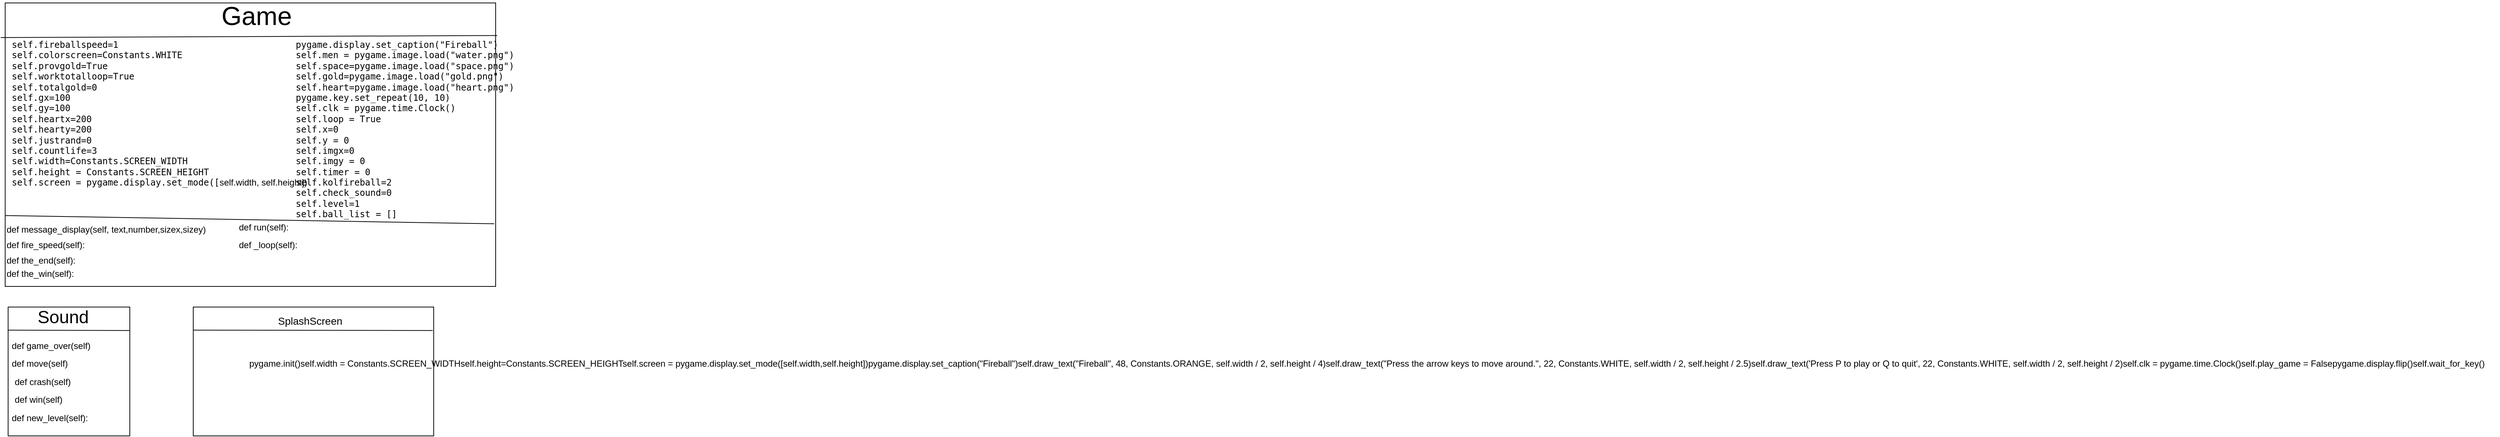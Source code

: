 <mxfile version="10.6.5" type="device"><diagram id="nyii7ti2abFunWxtuxCN" name="Страница 1"><mxGraphModel dx="738" dy="373" grid="1" gridSize="7" guides="1" tooltips="1" connect="1" arrows="1" fold="1" page="1" pageScale="1" pageWidth="827" pageHeight="1169" math="0" shadow="0"><root><mxCell id="0"/><mxCell id="1" parent="0"/><mxCell id="igDP4J0Q-6U6QN1Ql36v-1" value="" style="rounded=0;whiteSpace=wrap;html=1;" parent="1" vertex="1"><mxGeometry x="119" y="7" width="665" height="385" as="geometry"/></mxCell><mxCell id="igDP4J0Q-6U6QN1Ql36v-2" value="" style="endArrow=none;html=1;exitX=1.003;exitY=0.115;exitDx=0;exitDy=0;exitPerimeter=0;entryX=-0.009;entryY=0.122;entryDx=0;entryDy=0;entryPerimeter=0;" parent="1" source="igDP4J0Q-6U6QN1Ql36v-1" target="igDP4J0Q-6U6QN1Ql36v-1" edge="1"><mxGeometry width="50" height="50" relative="1" as="geometry"><mxPoint x="561" y="81" as="sourcePoint"/><mxPoint x="240" y="79" as="targetPoint"/><Array as="points"/></mxGeometry></mxCell><mxCell id="igDP4J0Q-6U6QN1Ql36v-6" value="&lt;span style=&quot;font-size: 35px&quot;&gt;Game&lt;/span&gt;" style="text;html=1;strokeColor=none;fillColor=none;align=center;verticalAlign=middle;whiteSpace=wrap;rounded=0;" parent="1" vertex="1"><mxGeometry x="350" y="14" width="220" height="20" as="geometry"/></mxCell><mxCell id="CiKyJZv0n-fEK57cYFxv-2" value="&lt;pre&gt;&lt;span&gt;self&lt;/span&gt;.fireballspeed=&lt;span&gt;1&lt;br&gt;&lt;/span&gt;&lt;span&gt;self&lt;/span&gt;.colorscreen=Constants.WHITE&lt;br&gt;&lt;span&gt;self&lt;/span&gt;.provgold=&lt;span&gt;True&lt;br&gt;&lt;/span&gt;&lt;span&gt;self&lt;/span&gt;.worktotalloop=&lt;span&gt;True&lt;br&gt;&lt;/span&gt;&lt;span&gt;self&lt;/span&gt;.totalgold=&lt;span&gt;0&lt;br&gt;&lt;/span&gt;&lt;span&gt;self&lt;/span&gt;.gx=&lt;span&gt;100&lt;br&gt;&lt;/span&gt;&lt;span&gt;self&lt;/span&gt;.gy=&lt;span&gt;100&lt;br&gt;&lt;/span&gt;&lt;span&gt;self&lt;/span&gt;.heartx=&lt;span&gt;200&lt;br&gt;&lt;/span&gt;&lt;span&gt;self&lt;/span&gt;.hearty=&lt;span&gt;200&lt;br&gt;&lt;/span&gt;&lt;span&gt;self&lt;/span&gt;.justrand=&lt;span&gt;0&lt;br&gt;&lt;/span&gt;&lt;span&gt;self&lt;/span&gt;.countlife=&lt;span&gt;3&lt;br&gt;&lt;/span&gt;&lt;span&gt;self&lt;/span&gt;.width=Constants.SCREEN_WIDTH&lt;br&gt;&lt;span&gt;self&lt;/span&gt;.height = Constants.SCREEN_HEIGHT&lt;br&gt;&lt;span&gt;self&lt;/span&gt;.screen = pygame.display.set_mode([&lt;span style=&quot;font-family: &amp;#34;helvetica&amp;#34; ; white-space: nowrap&quot;&gt;self&lt;/span&gt;&lt;span style=&quot;font-family: &amp;#34;helvetica&amp;#34; ; white-space: nowrap&quot;&gt;.width&lt;/span&gt;&lt;span style=&quot;font-family: &amp;#34;helvetica&amp;#34; ; white-space: nowrap&quot;&gt;, &lt;/span&gt;&lt;span style=&quot;font-family: &amp;#34;helvetica&amp;#34; ; white-space: nowrap&quot;&gt;self&lt;/span&gt;&lt;span style=&quot;font-family: &amp;#34;helvetica&amp;#34; ; white-space: nowrap&quot;&gt;.height])&lt;/span&gt;&lt;/pre&gt;" style="text;html=1;resizable=0;points=[];autosize=1;align=left;verticalAlign=top;spacingTop=-4;" parent="1" vertex="1"><mxGeometry x="126" y="42" width="385" height="224" as="geometry"/></mxCell><mxCell id="CiKyJZv0n-fEK57cYFxv-4" value="&lt;pre&gt;pygame.display.set_caption(&quot;Fireball&quot;)&lt;br&gt;self.men = pygame.image.load(&quot;water.png&quot;)&lt;br&gt;self.space=pygame.image.load(&quot;space.png&quot;)&lt;br&gt;self.gold=pygame.image.load(&quot;gold.png&quot;)&lt;br&gt;self.heart=pygame.image.load(&quot;heart.png&quot;)&lt;br&gt;pygame.key.set_repeat(10, 10)&lt;br&gt;self.clk = pygame.time.Clock()&lt;br&gt;self.loop = True&lt;br&gt;self.x=0&lt;br&gt;self.y = 0&lt;br&gt;self.imgx=0&lt;br&gt;self.imgy = 0&lt;br&gt;self.timer = 0&lt;br&gt;self.kolfireball=2&lt;br&gt;self.check_sound=0&lt;br&gt;self.level=1&lt;br&gt;self.ball_list = []&lt;/pre&gt;" style="text;html=1;resizable=0;points=[];autosize=1;align=left;verticalAlign=top;spacingTop=-4;" parent="1" vertex="1"><mxGeometry x="511" y="42" width="280" height="266" as="geometry"/></mxCell><mxCell id="CiKyJZv0n-fEK57cYFxv-7" value="" style="rounded=0;whiteSpace=wrap;html=1;" parent="1" vertex="1"><mxGeometry x="123" y="420" width="165" height="175" as="geometry"/></mxCell><mxCell id="LD4CvGUzO-b-TJzkTHUS-2" value="" style="endArrow=none;html=1;exitX=0;exitY=0.75;exitDx=0;exitDy=0;entryX=0.968;entryY=0.996;entryDx=0;entryDy=0;entryPerimeter=0;" parent="1" source="igDP4J0Q-6U6QN1Ql36v-1" target="CiKyJZv0n-fEK57cYFxv-4" edge="1"><mxGeometry width="50" height="50" relative="1" as="geometry"><mxPoint x="154" y="344" as="sourcePoint"/><mxPoint x="204" y="294" as="targetPoint"/></mxGeometry></mxCell><mxCell id="LD4CvGUzO-b-TJzkTHUS-3" value="def message_display(self, text,number,sizex,sizey)" style="text;html=1;" parent="1" vertex="1"><mxGeometry x="119" y="301" width="287" height="35" as="geometry"/></mxCell><mxCell id="LD4CvGUzO-b-TJzkTHUS-4" value="def fire_speed(self):" style="text;html=1;" parent="1" vertex="1"><mxGeometry x="119" y="322" width="126" height="35" as="geometry"/></mxCell><mxCell id="LD4CvGUzO-b-TJzkTHUS-6" value="def the_end(self):" style="text;html=1;" parent="1" vertex="1"><mxGeometry x="119" y="343" width="112" height="35" as="geometry"/></mxCell><mxCell id="LD4CvGUzO-b-TJzkTHUS-7" value="def the_win(self):" style="text;html=1;" parent="1" vertex="1"><mxGeometry x="119" y="360.5" width="112" height="35" as="geometry"/></mxCell><mxCell id="LD4CvGUzO-b-TJzkTHUS-8" value="def run(self):" style="text;html=1;" parent="1" vertex="1"><mxGeometry x="434" y="297.5" width="84" height="35" as="geometry"/></mxCell><mxCell id="LD4CvGUzO-b-TJzkTHUS-9" value="def _loop(self):" style="text;html=1;" parent="1" vertex="1"><mxGeometry x="434" y="322" width="98" height="35" as="geometry"/></mxCell><mxCell id="LD4CvGUzO-b-TJzkTHUS-11" value="" style="endArrow=none;html=1;exitX=0;exitY=0.179;exitDx=0;exitDy=0;exitPerimeter=0;entryX=0.996;entryY=0.182;entryDx=0;entryDy=0;entryPerimeter=0;" parent="1" source="CiKyJZv0n-fEK57cYFxv-7" target="CiKyJZv0n-fEK57cYFxv-7" edge="1"><mxGeometry width="50" height="50" relative="1" as="geometry"><mxPoint x="196" y="519" as="sourcePoint"/><mxPoint x="246" y="469" as="targetPoint"/></mxGeometry></mxCell><mxCell id="LD4CvGUzO-b-TJzkTHUS-12" value="&lt;font style=&quot;font-size: 24px&quot;&gt;Sound&lt;/font&gt;" style="text;html=1;" parent="1" vertex="1"><mxGeometry x="161" y="413" width="56" height="35" as="geometry"/></mxCell><mxCell id="LD4CvGUzO-b-TJzkTHUS-13" value="def game_over(self)" style="text;html=1;" parent="1" vertex="1"><mxGeometry x="126" y="458.5" width="126" height="35" as="geometry"/></mxCell><mxCell id="LD4CvGUzO-b-TJzkTHUS-14" value="def move(self)" style="text;html=1;" parent="1" vertex="1"><mxGeometry x="126" y="483" width="98" height="35" as="geometry"/></mxCell><mxCell id="LD4CvGUzO-b-TJzkTHUS-15" value="def crash(self)" style="text;html=1;" parent="1" vertex="1"><mxGeometry x="129.5" y="507.5" width="91" height="35" as="geometry"/></mxCell><mxCell id="LD4CvGUzO-b-TJzkTHUS-16" value="def win(self)" style="text;html=1;" parent="1" vertex="1"><mxGeometry x="129.5" y="532" width="84" height="35" as="geometry"/></mxCell><mxCell id="LD4CvGUzO-b-TJzkTHUS-18" value="def new_level(self):" style="text;html=1;" parent="1" vertex="1"><mxGeometry x="126" y="556.5" width="119" height="35" as="geometry"/></mxCell><mxCell id="LD4CvGUzO-b-TJzkTHUS-19" value="" style="rounded=0;whiteSpace=wrap;html=1;" parent="1" vertex="1"><mxGeometry x="374" y="420" width="326" height="175" as="geometry"/></mxCell><mxCell id="LD4CvGUzO-b-TJzkTHUS-20" value="" style="endArrow=none;html=1;exitX=0;exitY=0.179;exitDx=0;exitDy=0;exitPerimeter=0;entryX=0.996;entryY=0.182;entryDx=0;entryDy=0;entryPerimeter=0;" parent="1" source="LD4CvGUzO-b-TJzkTHUS-19" target="LD4CvGUzO-b-TJzkTHUS-19" edge="1"><mxGeometry width="50" height="50" relative="1" as="geometry"><mxPoint x="447" y="519" as="sourcePoint"/><mxPoint x="497" y="469" as="targetPoint"/></mxGeometry></mxCell><mxCell id="LD4CvGUzO-b-TJzkTHUS-26" value="&lt;font style=&quot;font-size: 14px&quot;&gt;SplashScreen&lt;/font&gt;" style="text;html=1;" parent="1" vertex="1"><mxGeometry x="486.5" y="424" width="91" height="24" as="geometry"/></mxCell><mxCell id="oJGSCxLzQpntSBTLZ8hR-1" value="pygame.init()self.width = Constants.SCREEN_WIDTHself.height=Constants.SCREEN_HEIGHTself.screen = pygame.display.set_mode([self.width,self.height])pygame.display.set_caption(&quot;Fireball&quot;)self.draw_text(&quot;Fireball&quot;, 48, Constants.ORANGE, self.width / 2, self.height / 4)self.draw_text(&quot;Press the arrow keys to move around.&quot;, 22, Constants.WHITE,               self.width / 2, self.height / 2.5)self.draw_text('Press P to play or Q to quit', 22, Constants.WHITE,               self.width / 2, self.height / 2)self.clk = pygame.time.Clock()self.play_game = Falsepygame.display.flip()self.wait_for_key()" style="text;html=1;" vertex="1" parent="1"><mxGeometry x="448" y="483" width="3052" height="35" as="geometry"/></mxCell></root></mxGraphModel></diagram></mxfile>